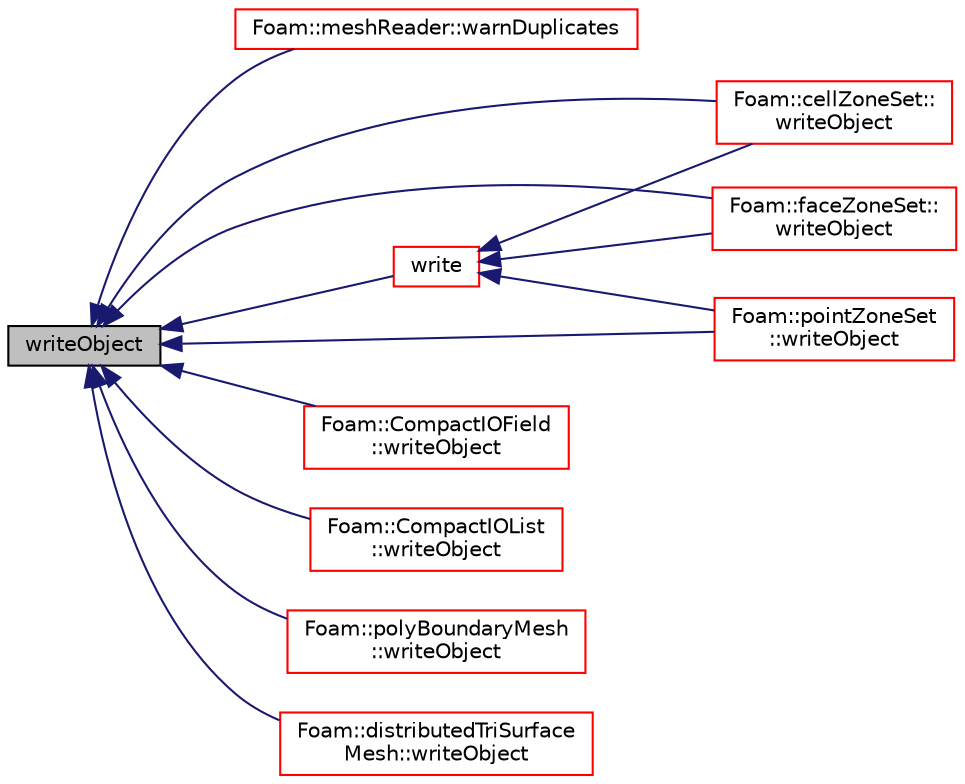 digraph "writeObject"
{
  bgcolor="transparent";
  edge [fontname="Helvetica",fontsize="10",labelfontname="Helvetica",labelfontsize="10"];
  node [fontname="Helvetica",fontsize="10",shape=record];
  rankdir="LR";
  Node1 [label="writeObject",height=0.2,width=0.4,color="black", fillcolor="grey75", style="filled", fontcolor="black"];
  Node1 -> Node2 [dir="back",color="midnightblue",fontsize="10",style="solid",fontname="Helvetica"];
  Node2 [label="Foam::meshReader::warnDuplicates",height=0.2,width=0.4,color="red",URL="$a01472.html#a2638db035b2a192cbe57e864292f2823",tooltip="Warn about repeated names. "];
  Node1 -> Node3 [dir="back",color="midnightblue",fontsize="10",style="solid",fontname="Helvetica"];
  Node3 [label="write",height=0.2,width=0.4,color="red",URL="$a02152.html#a6e5faa425b059eeb55cd904755791076",tooltip="Write using setting from DB. "];
  Node3 -> Node4 [dir="back",color="midnightblue",fontsize="10",style="solid",fontname="Helvetica"];
  Node4 [label="Foam::cellZoneSet::\lwriteObject",height=0.2,width=0.4,color="red",URL="$a00247.html#a25cce2a2cb8ccf489894549d23b116c8",tooltip="Write cellZone. "];
  Node3 -> Node5 [dir="back",color="midnightblue",fontsize="10",style="solid",fontname="Helvetica"];
  Node5 [label="Foam::faceZoneSet::\lwriteObject",height=0.2,width=0.4,color="red",URL="$a00744.html#a25cce2a2cb8ccf489894549d23b116c8",tooltip="Write faceZone. "];
  Node3 -> Node6 [dir="back",color="midnightblue",fontsize="10",style="solid",fontname="Helvetica"];
  Node6 [label="Foam::pointZoneSet\l::writeObject",height=0.2,width=0.4,color="red",URL="$a01910.html#a25cce2a2cb8ccf489894549d23b116c8",tooltip="Write pointZone. "];
  Node1 -> Node7 [dir="back",color="midnightblue",fontsize="10",style="solid",fontname="Helvetica"];
  Node7 [label="Foam::CompactIOField\l::writeObject",height=0.2,width=0.4,color="red",URL="$a00325.html#a25cce2a2cb8ccf489894549d23b116c8",tooltip="Write using given format, version and compression. "];
  Node1 -> Node8 [dir="back",color="midnightblue",fontsize="10",style="solid",fontname="Helvetica"];
  Node8 [label="Foam::CompactIOList\l::writeObject",height=0.2,width=0.4,color="red",URL="$a00326.html#a25cce2a2cb8ccf489894549d23b116c8",tooltip="Write using given format, version and compression. "];
  Node1 -> Node4 [dir="back",color="midnightblue",fontsize="10",style="solid",fontname="Helvetica"];
  Node1 -> Node6 [dir="back",color="midnightblue",fontsize="10",style="solid",fontname="Helvetica"];
  Node1 -> Node5 [dir="back",color="midnightblue",fontsize="10",style="solid",fontname="Helvetica"];
  Node1 -> Node9 [dir="back",color="midnightblue",fontsize="10",style="solid",fontname="Helvetica"];
  Node9 [label="Foam::polyBoundaryMesh\l::writeObject",height=0.2,width=0.4,color="red",URL="$a01915.html#aa4d5557147f7b9288cfbf5222d503307",tooltip="Write using given format, version and form uncompression. "];
  Node1 -> Node10 [dir="back",color="midnightblue",fontsize="10",style="solid",fontname="Helvetica"];
  Node10 [label="Foam::distributedTriSurface\lMesh::writeObject",height=0.2,width=0.4,color="red",URL="$a00559.html#aa4d5557147f7b9288cfbf5222d503307",tooltip="Write using given format, version and compression. "];
}
